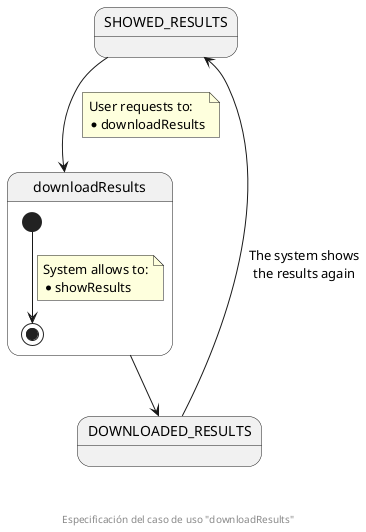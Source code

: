@startuml
state SHOWED_RESULTS
state DOWNLOADED_RESULTS
state downloadResults {
  [*] --> [*]
  note on link
    System allows to:
    * showResults
  end note
}

SHOWED_RESULTS --> downloadResults
note on link
  User requests to:
  * downloadResults
end note
downloadResults --> DOWNLOADED_RESULTS
DOWNLOADED_RESULTS --> SHOWED_RESULTS : The system shows\nthe results again

footer \n\n\n Especificación del caso de uso "downloadResults"
@enduml
